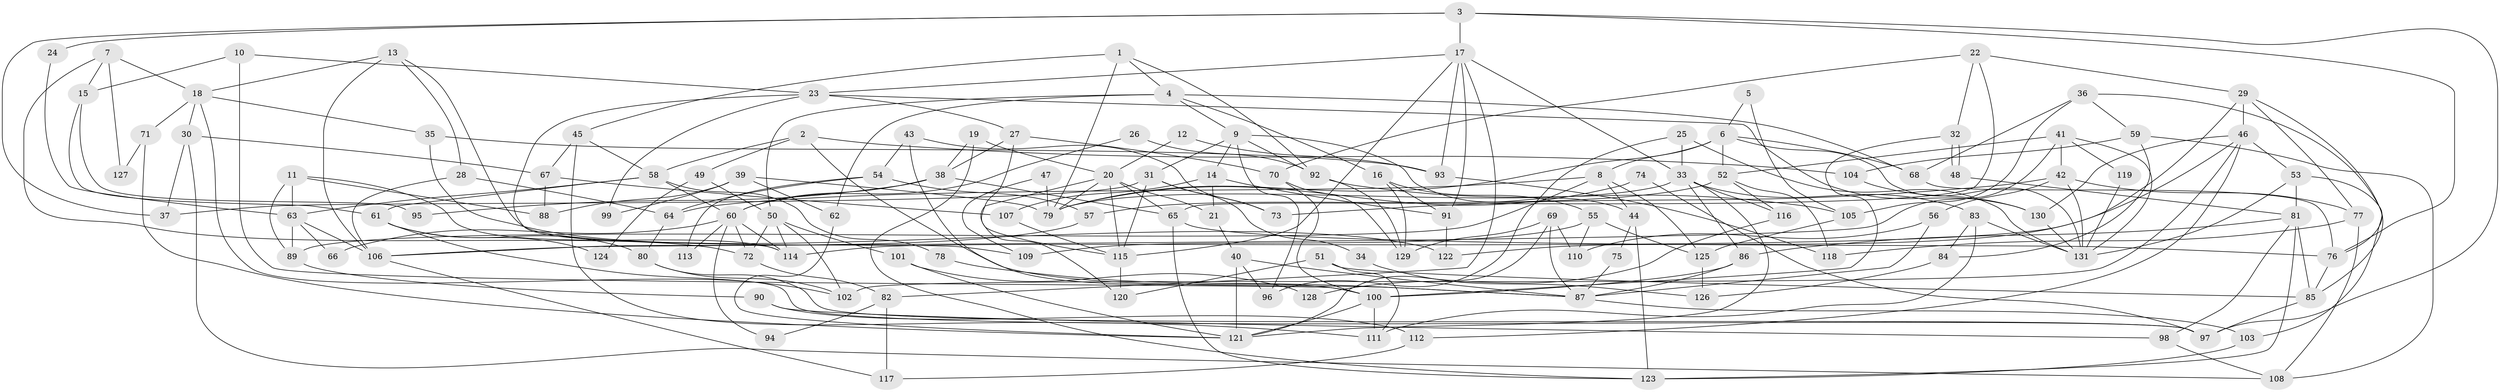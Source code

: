 // coarse degree distribution, {4: 0.23863636363636365, 5: 0.11363636363636363, 7: 0.09090909090909091, 2: 0.10227272727272728, 9: 0.03409090909090909, 6: 0.11363636363636363, 8: 0.06818181818181818, 11: 0.011363636363636364, 3: 0.20454545454545456, 12: 0.011363636363636364, 10: 0.011363636363636364}
// Generated by graph-tools (version 1.1) at 2025/23/03/03/25 07:23:56]
// undirected, 131 vertices, 262 edges
graph export_dot {
graph [start="1"]
  node [color=gray90,style=filled];
  1;
  2;
  3;
  4;
  5;
  6;
  7;
  8;
  9;
  10;
  11;
  12;
  13;
  14;
  15;
  16;
  17;
  18;
  19;
  20;
  21;
  22;
  23;
  24;
  25;
  26;
  27;
  28;
  29;
  30;
  31;
  32;
  33;
  34;
  35;
  36;
  37;
  38;
  39;
  40;
  41;
  42;
  43;
  44;
  45;
  46;
  47;
  48;
  49;
  50;
  51;
  52;
  53;
  54;
  55;
  56;
  57;
  58;
  59;
  60;
  61;
  62;
  63;
  64;
  65;
  66;
  67;
  68;
  69;
  70;
  71;
  72;
  73;
  74;
  75;
  76;
  77;
  78;
  79;
  80;
  81;
  82;
  83;
  84;
  85;
  86;
  87;
  88;
  89;
  90;
  91;
  92;
  93;
  94;
  95;
  96;
  97;
  98;
  99;
  100;
  101;
  102;
  103;
  104;
  105;
  106;
  107;
  108;
  109;
  110;
  111;
  112;
  113;
  114;
  115;
  116;
  117;
  118;
  119;
  120;
  121;
  122;
  123;
  124;
  125;
  126;
  127;
  128;
  129;
  130;
  131;
  1 -- 92;
  1 -- 79;
  1 -- 4;
  1 -- 45;
  2 -- 87;
  2 -- 58;
  2 -- 49;
  2 -- 104;
  3 -- 76;
  3 -- 37;
  3 -- 17;
  3 -- 24;
  3 -- 97;
  4 -- 50;
  4 -- 9;
  4 -- 16;
  4 -- 62;
  4 -- 68;
  5 -- 6;
  5 -- 105;
  6 -- 52;
  6 -- 68;
  6 -- 8;
  6 -- 79;
  6 -- 131;
  7 -- 18;
  7 -- 15;
  7 -- 72;
  7 -- 127;
  8 -- 89;
  8 -- 44;
  8 -- 64;
  8 -- 125;
  9 -- 44;
  9 -- 14;
  9 -- 31;
  9 -- 92;
  9 -- 96;
  10 -- 100;
  10 -- 23;
  10 -- 15;
  11 -- 114;
  11 -- 88;
  11 -- 63;
  11 -- 89;
  12 -- 93;
  12 -- 20;
  13 -- 18;
  13 -- 106;
  13 -- 28;
  13 -- 109;
  14 -- 91;
  14 -- 21;
  14 -- 107;
  15 -- 61;
  15 -- 95;
  16 -- 55;
  16 -- 91;
  16 -- 129;
  17 -- 33;
  17 -- 23;
  17 -- 82;
  17 -- 91;
  17 -- 93;
  17 -- 115;
  18 -- 30;
  18 -- 35;
  18 -- 71;
  18 -- 97;
  19 -- 123;
  19 -- 20;
  19 -- 38;
  20 -- 115;
  20 -- 65;
  20 -- 21;
  20 -- 79;
  20 -- 120;
  21 -- 40;
  22 -- 29;
  22 -- 70;
  22 -- 32;
  22 -- 65;
  23 -- 114;
  23 -- 27;
  23 -- 99;
  23 -- 130;
  24 -- 63;
  25 -- 96;
  25 -- 33;
  25 -- 131;
  26 -- 92;
  26 -- 60;
  27 -- 70;
  27 -- 38;
  27 -- 115;
  28 -- 64;
  28 -- 106;
  29 -- 46;
  29 -- 76;
  29 -- 77;
  29 -- 122;
  30 -- 108;
  30 -- 67;
  30 -- 37;
  31 -- 115;
  31 -- 34;
  31 -- 37;
  31 -- 73;
  32 -- 48;
  32 -- 48;
  32 -- 100;
  33 -- 86;
  33 -- 79;
  33 -- 83;
  33 -- 116;
  33 -- 121;
  34 -- 126;
  35 -- 93;
  35 -- 122;
  36 -- 59;
  36 -- 85;
  36 -- 68;
  36 -- 105;
  38 -- 60;
  38 -- 65;
  38 -- 95;
  39 -- 62;
  39 -- 79;
  39 -- 88;
  39 -- 99;
  40 -- 121;
  40 -- 87;
  40 -- 96;
  41 -- 106;
  41 -- 131;
  41 -- 42;
  41 -- 52;
  41 -- 119;
  42 -- 131;
  42 -- 56;
  42 -- 73;
  42 -- 77;
  43 -- 73;
  43 -- 100;
  43 -- 54;
  44 -- 123;
  44 -- 75;
  45 -- 111;
  45 -- 58;
  45 -- 67;
  46 -- 130;
  46 -- 53;
  46 -- 102;
  46 -- 112;
  46 -- 114;
  47 -- 79;
  47 -- 109;
  48 -- 81;
  49 -- 50;
  49 -- 124;
  50 -- 114;
  50 -- 72;
  50 -- 101;
  50 -- 102;
  51 -- 85;
  51 -- 120;
  51 -- 111;
  52 -- 57;
  52 -- 116;
  52 -- 118;
  53 -- 81;
  53 -- 131;
  53 -- 103;
  54 -- 64;
  54 -- 57;
  54 -- 113;
  55 -- 110;
  55 -- 125;
  55 -- 109;
  56 -- 87;
  56 -- 110;
  57 -- 106;
  58 -- 61;
  58 -- 60;
  58 -- 63;
  58 -- 78;
  59 -- 104;
  59 -- 108;
  59 -- 84;
  60 -- 66;
  60 -- 72;
  60 -- 94;
  60 -- 113;
  60 -- 114;
  61 -- 102;
  61 -- 80;
  61 -- 124;
  62 -- 121;
  63 -- 66;
  63 -- 89;
  63 -- 106;
  64 -- 80;
  65 -- 76;
  65 -- 123;
  67 -- 107;
  67 -- 88;
  68 -- 76;
  69 -- 87;
  69 -- 121;
  69 -- 110;
  69 -- 129;
  70 -- 100;
  70 -- 129;
  71 -- 121;
  71 -- 127;
  72 -- 82;
  74 -- 79;
  74 -- 97;
  75 -- 87;
  76 -- 85;
  77 -- 108;
  77 -- 118;
  78 -- 87;
  80 -- 102;
  80 -- 97;
  81 -- 123;
  81 -- 85;
  81 -- 86;
  81 -- 98;
  82 -- 94;
  82 -- 117;
  83 -- 131;
  83 -- 84;
  83 -- 111;
  84 -- 126;
  85 -- 97;
  86 -- 100;
  86 -- 87;
  87 -- 103;
  89 -- 90;
  90 -- 112;
  90 -- 98;
  91 -- 122;
  92 -- 129;
  92 -- 105;
  93 -- 118;
  98 -- 108;
  100 -- 111;
  100 -- 121;
  101 -- 121;
  101 -- 128;
  103 -- 123;
  104 -- 130;
  105 -- 125;
  106 -- 117;
  107 -- 115;
  112 -- 117;
  115 -- 120;
  116 -- 128;
  119 -- 131;
  125 -- 126;
  130 -- 131;
}
